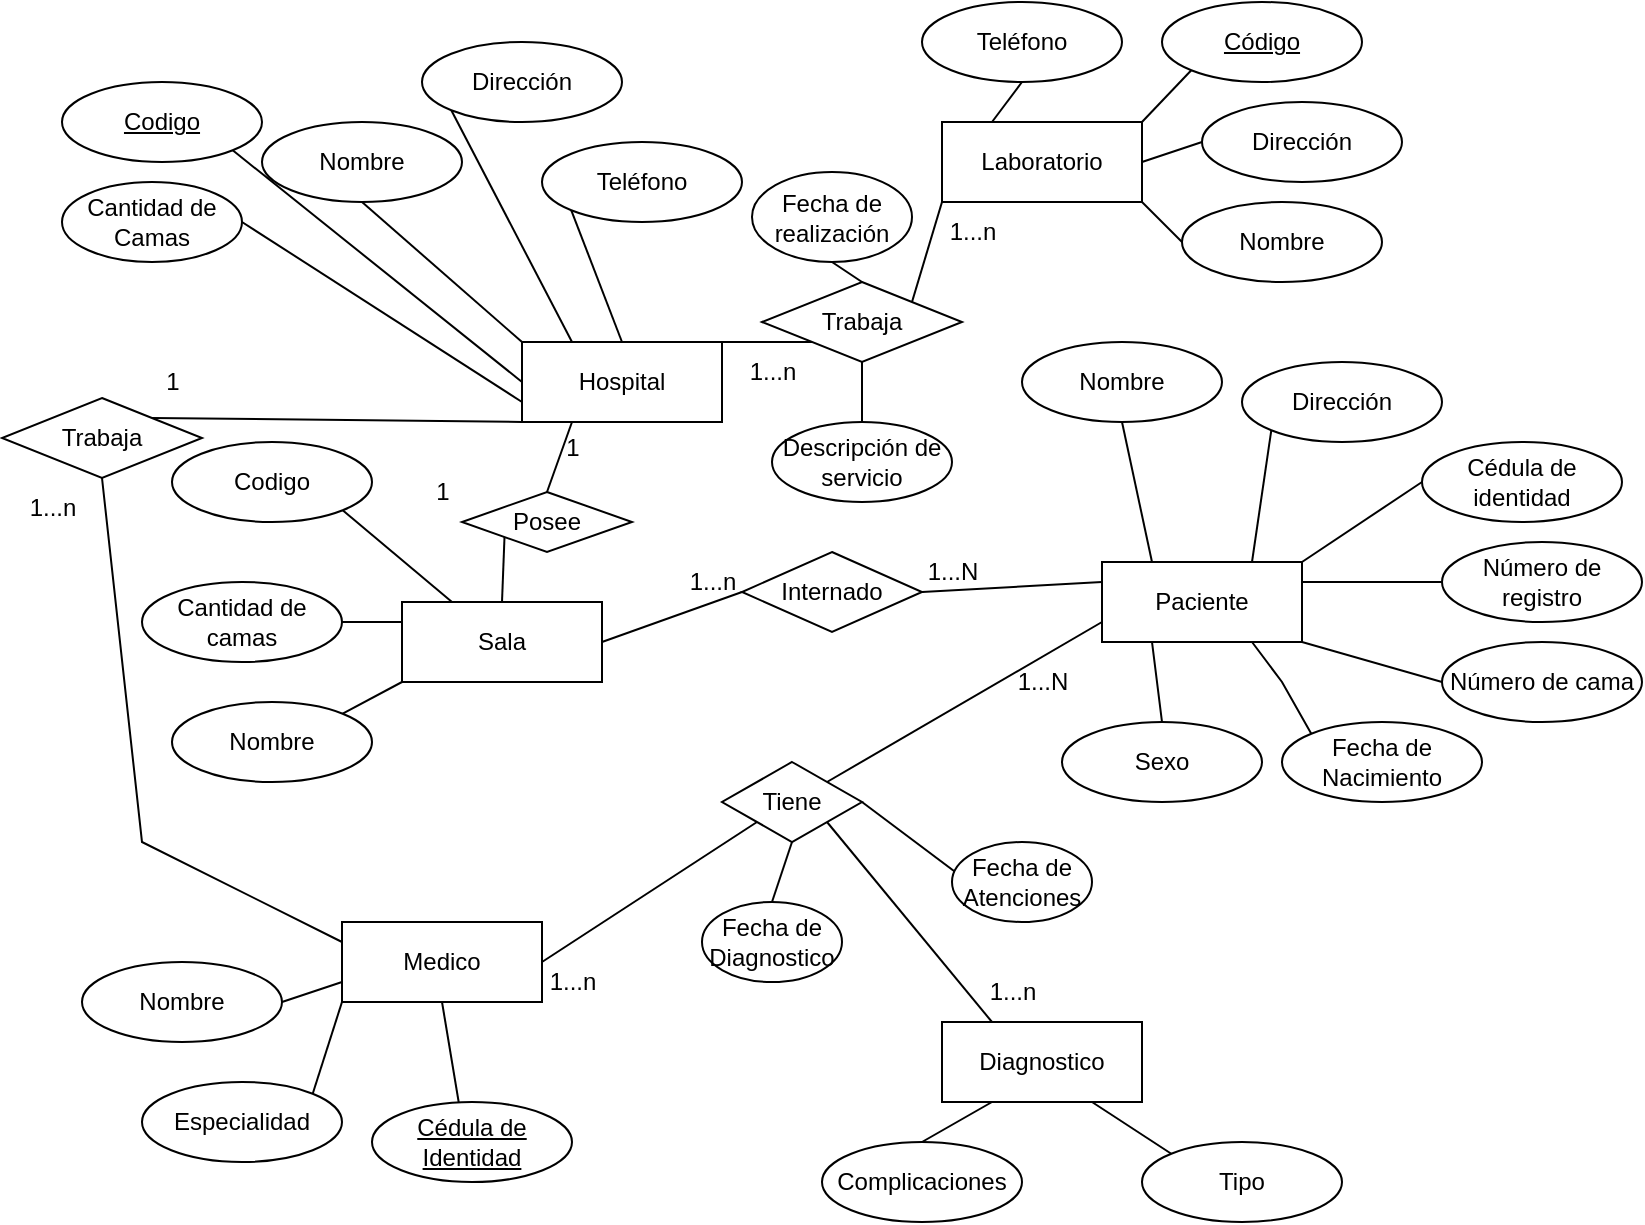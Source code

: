 <mxfile version="24.3.0" type="github">
  <diagram id="R2lEEEUBdFMjLlhIrx00" name="Page-1">
    <mxGraphModel dx="926" dy="493" grid="1" gridSize="10" guides="1" tooltips="1" connect="1" arrows="1" fold="1" page="1" pageScale="1" pageWidth="850" pageHeight="1100" math="0" shadow="0" extFonts="Permanent Marker^https://fonts.googleapis.com/css?family=Permanent+Marker">
      <root>
        <mxCell id="0" />
        <mxCell id="1" parent="0" />
        <mxCell id="Ge79WZLAiVdc78lT4wKn-1" value="Hospital" style="whiteSpace=wrap;html=1;align=center;" vertex="1" parent="1">
          <mxGeometry x="290" y="180" width="100" height="40" as="geometry" />
        </mxCell>
        <mxCell id="Ge79WZLAiVdc78lT4wKn-2" value="Laboratorio" style="whiteSpace=wrap;html=1;align=center;" vertex="1" parent="1">
          <mxGeometry x="500" y="70" width="100" height="40" as="geometry" />
        </mxCell>
        <mxCell id="Ge79WZLAiVdc78lT4wKn-3" value="Sala" style="whiteSpace=wrap;html=1;align=center;" vertex="1" parent="1">
          <mxGeometry x="230" y="310" width="100" height="40" as="geometry" />
        </mxCell>
        <mxCell id="Ge79WZLAiVdc78lT4wKn-94" style="edgeStyle=none;rounded=0;orthogonalLoop=1;jettySize=auto;html=1;exitX=0;exitY=0.25;exitDx=0;exitDy=0;entryX=1;entryY=0.5;entryDx=0;entryDy=0;endArrow=none;endFill=0;" edge="1" parent="1" source="Ge79WZLAiVdc78lT4wKn-4" target="Ge79WZLAiVdc78lT4wKn-93">
          <mxGeometry relative="1" as="geometry" />
        </mxCell>
        <mxCell id="Ge79WZLAiVdc78lT4wKn-4" value="Paciente" style="whiteSpace=wrap;html=1;align=center;" vertex="1" parent="1">
          <mxGeometry x="580" y="290" width="100" height="40" as="geometry" />
        </mxCell>
        <mxCell id="Ge79WZLAiVdc78lT4wKn-5" value="Medico" style="whiteSpace=wrap;html=1;align=center;" vertex="1" parent="1">
          <mxGeometry x="200" y="470" width="100" height="40" as="geometry" />
        </mxCell>
        <mxCell id="Ge79WZLAiVdc78lT4wKn-80" style="edgeStyle=none;rounded=0;orthogonalLoop=1;jettySize=auto;html=1;exitX=0.25;exitY=0;exitDx=0;exitDy=0;entryX=1;entryY=1;entryDx=0;entryDy=0;endArrow=none;endFill=0;" edge="1" parent="1" source="Ge79WZLAiVdc78lT4wKn-6" target="Ge79WZLAiVdc78lT4wKn-77">
          <mxGeometry relative="1" as="geometry" />
        </mxCell>
        <mxCell id="Ge79WZLAiVdc78lT4wKn-6" value="Diagnostico" style="whiteSpace=wrap;html=1;align=center;" vertex="1" parent="1">
          <mxGeometry x="500" y="520" width="100" height="40" as="geometry" />
        </mxCell>
        <mxCell id="Ge79WZLAiVdc78lT4wKn-34" style="edgeStyle=none;rounded=0;orthogonalLoop=1;jettySize=auto;html=1;exitX=1;exitY=1;exitDx=0;exitDy=0;entryX=0;entryY=0.5;entryDx=0;entryDy=0;endArrow=none;endFill=0;" edge="1" parent="1" source="Ge79WZLAiVdc78lT4wKn-7" target="Ge79WZLAiVdc78lT4wKn-1">
          <mxGeometry relative="1" as="geometry" />
        </mxCell>
        <mxCell id="Ge79WZLAiVdc78lT4wKn-7" value="Codigo" style="ellipse;whiteSpace=wrap;html=1;align=center;fontStyle=4;" vertex="1" parent="1">
          <mxGeometry x="60" y="50" width="100" height="40" as="geometry" />
        </mxCell>
        <mxCell id="Ge79WZLAiVdc78lT4wKn-33" style="edgeStyle=none;rounded=0;orthogonalLoop=1;jettySize=auto;html=1;exitX=1;exitY=0.5;exitDx=0;exitDy=0;entryX=0;entryY=0.75;entryDx=0;entryDy=0;endArrow=none;endFill=0;" edge="1" parent="1" source="Ge79WZLAiVdc78lT4wKn-8" target="Ge79WZLAiVdc78lT4wKn-1">
          <mxGeometry relative="1" as="geometry" />
        </mxCell>
        <mxCell id="Ge79WZLAiVdc78lT4wKn-8" value="Cantidad de Camas" style="ellipse;whiteSpace=wrap;html=1;align=center;" vertex="1" parent="1">
          <mxGeometry x="60" y="100" width="90" height="40" as="geometry" />
        </mxCell>
        <mxCell id="Ge79WZLAiVdc78lT4wKn-37" style="edgeStyle=none;rounded=0;orthogonalLoop=1;jettySize=auto;html=1;exitX=0;exitY=1;exitDx=0;exitDy=0;entryX=0.5;entryY=0;entryDx=0;entryDy=0;endArrow=none;endFill=0;" edge="1" parent="1" source="Ge79WZLAiVdc78lT4wKn-9" target="Ge79WZLAiVdc78lT4wKn-1">
          <mxGeometry relative="1" as="geometry" />
        </mxCell>
        <mxCell id="Ge79WZLAiVdc78lT4wKn-9" value="Teléfono" style="ellipse;whiteSpace=wrap;html=1;align=center;" vertex="1" parent="1">
          <mxGeometry x="300" y="80" width="100" height="40" as="geometry" />
        </mxCell>
        <mxCell id="Ge79WZLAiVdc78lT4wKn-36" style="edgeStyle=none;rounded=0;orthogonalLoop=1;jettySize=auto;html=1;exitX=0;exitY=1;exitDx=0;exitDy=0;entryX=0.25;entryY=0;entryDx=0;entryDy=0;endArrow=none;endFill=0;" edge="1" parent="1" source="Ge79WZLAiVdc78lT4wKn-10" target="Ge79WZLAiVdc78lT4wKn-1">
          <mxGeometry relative="1" as="geometry" />
        </mxCell>
        <mxCell id="Ge79WZLAiVdc78lT4wKn-10" value="Dirección" style="ellipse;whiteSpace=wrap;html=1;align=center;" vertex="1" parent="1">
          <mxGeometry x="240" y="30" width="100" height="40" as="geometry" />
        </mxCell>
        <mxCell id="Ge79WZLAiVdc78lT4wKn-35" style="edgeStyle=none;rounded=0;orthogonalLoop=1;jettySize=auto;html=1;exitX=0.5;exitY=1;exitDx=0;exitDy=0;entryX=0;entryY=0;entryDx=0;entryDy=0;endArrow=none;endFill=0;" edge="1" parent="1" source="Ge79WZLAiVdc78lT4wKn-11" target="Ge79WZLAiVdc78lT4wKn-1">
          <mxGeometry relative="1" as="geometry" />
        </mxCell>
        <mxCell id="Ge79WZLAiVdc78lT4wKn-11" value="Nombre" style="ellipse;whiteSpace=wrap;html=1;align=center;" vertex="1" parent="1">
          <mxGeometry x="160" y="70" width="100" height="40" as="geometry" />
        </mxCell>
        <mxCell id="Ge79WZLAiVdc78lT4wKn-38" style="edgeStyle=none;rounded=0;orthogonalLoop=1;jettySize=auto;html=1;exitX=1;exitY=1;exitDx=0;exitDy=0;entryX=0.25;entryY=0;entryDx=0;entryDy=0;endArrow=none;endFill=0;" edge="1" parent="1" source="Ge79WZLAiVdc78lT4wKn-12" target="Ge79WZLAiVdc78lT4wKn-3">
          <mxGeometry relative="1" as="geometry" />
        </mxCell>
        <mxCell id="Ge79WZLAiVdc78lT4wKn-12" value="Codigo" style="ellipse;whiteSpace=wrap;html=1;align=center;" vertex="1" parent="1">
          <mxGeometry x="115" y="230" width="100" height="40" as="geometry" />
        </mxCell>
        <mxCell id="Ge79WZLAiVdc78lT4wKn-39" style="edgeStyle=none;rounded=0;orthogonalLoop=1;jettySize=auto;html=1;exitX=1;exitY=0.5;exitDx=0;exitDy=0;entryX=0;entryY=0.25;entryDx=0;entryDy=0;endArrow=none;endFill=0;" edge="1" parent="1" source="Ge79WZLAiVdc78lT4wKn-13" target="Ge79WZLAiVdc78lT4wKn-3">
          <mxGeometry relative="1" as="geometry" />
        </mxCell>
        <mxCell id="Ge79WZLAiVdc78lT4wKn-13" value="Cantidad de camas" style="ellipse;whiteSpace=wrap;html=1;align=center;" vertex="1" parent="1">
          <mxGeometry x="100" y="300" width="100" height="40" as="geometry" />
        </mxCell>
        <mxCell id="Ge79WZLAiVdc78lT4wKn-40" style="edgeStyle=none;rounded=0;orthogonalLoop=1;jettySize=auto;html=1;exitX=1;exitY=0;exitDx=0;exitDy=0;entryX=0;entryY=1;entryDx=0;entryDy=0;endArrow=none;endFill=0;" edge="1" parent="1" source="Ge79WZLAiVdc78lT4wKn-14" target="Ge79WZLAiVdc78lT4wKn-3">
          <mxGeometry relative="1" as="geometry" />
        </mxCell>
        <mxCell id="Ge79WZLAiVdc78lT4wKn-14" value="Nombre" style="ellipse;whiteSpace=wrap;html=1;align=center;" vertex="1" parent="1">
          <mxGeometry x="115" y="360" width="100" height="40" as="geometry" />
        </mxCell>
        <mxCell id="Ge79WZLAiVdc78lT4wKn-41" style="edgeStyle=none;rounded=0;orthogonalLoop=1;jettySize=auto;html=1;exitX=0.5;exitY=1;exitDx=0;exitDy=0;entryX=0.5;entryY=1;entryDx=0;entryDy=0;endArrow=none;endFill=0;" edge="1" parent="1" source="Ge79WZLAiVdc78lT4wKn-16" target="Ge79WZLAiVdc78lT4wKn-5">
          <mxGeometry relative="1" as="geometry" />
        </mxCell>
        <mxCell id="Ge79WZLAiVdc78lT4wKn-16" value="Cédula de Identidad" style="ellipse;whiteSpace=wrap;html=1;align=center;fontStyle=4;" vertex="1" parent="1">
          <mxGeometry x="215" y="560" width="100" height="40" as="geometry" />
        </mxCell>
        <mxCell id="Ge79WZLAiVdc78lT4wKn-43" style="edgeStyle=none;rounded=0;orthogonalLoop=1;jettySize=auto;html=1;exitX=1;exitY=0;exitDx=0;exitDy=0;entryX=0;entryY=1;entryDx=0;entryDy=0;endArrow=none;endFill=0;" edge="1" parent="1" source="Ge79WZLAiVdc78lT4wKn-17" target="Ge79WZLAiVdc78lT4wKn-5">
          <mxGeometry relative="1" as="geometry" />
        </mxCell>
        <mxCell id="Ge79WZLAiVdc78lT4wKn-17" value="Especialidad" style="ellipse;whiteSpace=wrap;html=1;align=center;" vertex="1" parent="1">
          <mxGeometry x="100" y="550" width="100" height="40" as="geometry" />
        </mxCell>
        <mxCell id="Ge79WZLAiVdc78lT4wKn-42" style="edgeStyle=none;rounded=0;orthogonalLoop=1;jettySize=auto;html=1;exitX=1;exitY=0.5;exitDx=0;exitDy=0;entryX=0;entryY=0.75;entryDx=0;entryDy=0;endArrow=none;endFill=0;" edge="1" parent="1" source="Ge79WZLAiVdc78lT4wKn-18" target="Ge79WZLAiVdc78lT4wKn-5">
          <mxGeometry relative="1" as="geometry" />
        </mxCell>
        <mxCell id="Ge79WZLAiVdc78lT4wKn-18" value="Nombre" style="ellipse;whiteSpace=wrap;html=1;align=center;" vertex="1" parent="1">
          <mxGeometry x="70" y="490" width="100" height="40" as="geometry" />
        </mxCell>
        <mxCell id="Ge79WZLAiVdc78lT4wKn-54" style="edgeStyle=none;rounded=0;orthogonalLoop=1;jettySize=auto;html=1;exitX=0;exitY=1;exitDx=0;exitDy=0;entryX=1;entryY=0;entryDx=0;entryDy=0;endArrow=none;endFill=0;" edge="1" parent="1" source="Ge79WZLAiVdc78lT4wKn-20" target="Ge79WZLAiVdc78lT4wKn-2">
          <mxGeometry relative="1" as="geometry" />
        </mxCell>
        <mxCell id="Ge79WZLAiVdc78lT4wKn-20" value="Código" style="ellipse;whiteSpace=wrap;html=1;align=center;fontStyle=4;" vertex="1" parent="1">
          <mxGeometry x="610" y="10" width="100" height="40" as="geometry" />
        </mxCell>
        <mxCell id="Ge79WZLAiVdc78lT4wKn-56" style="edgeStyle=none;rounded=0;orthogonalLoop=1;jettySize=auto;html=1;exitX=0;exitY=0.5;exitDx=0;exitDy=0;entryX=1;entryY=1;entryDx=0;entryDy=0;endArrow=none;endFill=0;" edge="1" parent="1" source="Ge79WZLAiVdc78lT4wKn-21" target="Ge79WZLAiVdc78lT4wKn-2">
          <mxGeometry relative="1" as="geometry" />
        </mxCell>
        <mxCell id="Ge79WZLAiVdc78lT4wKn-21" value="Nombre" style="ellipse;whiteSpace=wrap;html=1;align=center;" vertex="1" parent="1">
          <mxGeometry x="620" y="110" width="100" height="40" as="geometry" />
        </mxCell>
        <mxCell id="Ge79WZLAiVdc78lT4wKn-55" style="edgeStyle=none;rounded=0;orthogonalLoop=1;jettySize=auto;html=1;exitX=0;exitY=0.5;exitDx=0;exitDy=0;entryX=1;entryY=0.5;entryDx=0;entryDy=0;endArrow=none;endFill=0;" edge="1" parent="1" source="Ge79WZLAiVdc78lT4wKn-22" target="Ge79WZLAiVdc78lT4wKn-2">
          <mxGeometry relative="1" as="geometry" />
        </mxCell>
        <mxCell id="Ge79WZLAiVdc78lT4wKn-22" value="Dirección&lt;span style=&quot;color: rgba(0, 0, 0, 0); font-family: monospace; font-size: 0px; text-align: start; text-wrap: nowrap;&quot;&gt;%3CmxGraphModel%3E%3Croot%3E%3CmxCell%20id%3D%220%22%2F%3E%3CmxCell%20id%3D%221%22%20parent%3D%220%22%2F%3E%3CmxCell%20id%3D%222%22%20value%3D%22Attribute%22%20style%3D%22ellipse%3BwhiteSpace%3Dwrap%3Bhtml%3D1%3Balign%3Dcenter%3B%22%20vertex%3D%221%22%20parent%3D%221%22%3E%3CmxGeometry%20x%3D%2260%22%20y%3D%22100%22%20width%3D%22100%22%20height%3D%2240%22%20as%3D%22geometry%22%2F%3E%3C%2FmxCell%3E%3C%2Froot%3E%3C%2FmxGraphModel%3E&lt;/span&gt;" style="ellipse;whiteSpace=wrap;html=1;align=center;" vertex="1" parent="1">
          <mxGeometry x="630" y="60" width="100" height="40" as="geometry" />
        </mxCell>
        <mxCell id="Ge79WZLAiVdc78lT4wKn-53" style="edgeStyle=none;rounded=0;orthogonalLoop=1;jettySize=auto;html=1;exitX=0.5;exitY=1;exitDx=0;exitDy=0;entryX=0.25;entryY=0;entryDx=0;entryDy=0;endArrow=none;endFill=0;" edge="1" parent="1" source="Ge79WZLAiVdc78lT4wKn-23" target="Ge79WZLAiVdc78lT4wKn-2">
          <mxGeometry relative="1" as="geometry" />
        </mxCell>
        <mxCell id="Ge79WZLAiVdc78lT4wKn-23" value="Teléfono" style="ellipse;whiteSpace=wrap;html=1;align=center;" vertex="1" parent="1">
          <mxGeometry x="490" y="10" width="100" height="40" as="geometry" />
        </mxCell>
        <mxCell id="Ge79WZLAiVdc78lT4wKn-46" style="edgeStyle=none;rounded=0;orthogonalLoop=1;jettySize=auto;html=1;exitX=0.5;exitY=0;exitDx=0;exitDy=0;entryX=0.25;entryY=1;entryDx=0;entryDy=0;endArrow=none;endFill=0;" edge="1" parent="1" source="Ge79WZLAiVdc78lT4wKn-24" target="Ge79WZLAiVdc78lT4wKn-4">
          <mxGeometry relative="1" as="geometry" />
        </mxCell>
        <mxCell id="Ge79WZLAiVdc78lT4wKn-24" value="Sexo" style="ellipse;whiteSpace=wrap;html=1;align=center;" vertex="1" parent="1">
          <mxGeometry x="560" y="370" width="100" height="40" as="geometry" />
        </mxCell>
        <mxCell id="Ge79WZLAiVdc78lT4wKn-50" style="edgeStyle=none;rounded=0;orthogonalLoop=1;jettySize=auto;html=1;exitX=0;exitY=0.5;exitDx=0;exitDy=0;entryX=1;entryY=0;entryDx=0;entryDy=0;endArrow=none;endFill=0;" edge="1" parent="1" source="Ge79WZLAiVdc78lT4wKn-25" target="Ge79WZLAiVdc78lT4wKn-4">
          <mxGeometry relative="1" as="geometry" />
        </mxCell>
        <mxCell id="Ge79WZLAiVdc78lT4wKn-25" value="Cédula de identidad" style="ellipse;whiteSpace=wrap;html=1;align=center;" vertex="1" parent="1">
          <mxGeometry x="740" y="230" width="100" height="40" as="geometry" />
        </mxCell>
        <mxCell id="Ge79WZLAiVdc78lT4wKn-47" style="edgeStyle=none;rounded=0;orthogonalLoop=1;jettySize=auto;html=1;exitX=0;exitY=0;exitDx=0;exitDy=0;entryX=0.75;entryY=1;entryDx=0;entryDy=0;endArrow=none;endFill=0;" edge="1" parent="1" source="Ge79WZLAiVdc78lT4wKn-26" target="Ge79WZLAiVdc78lT4wKn-4">
          <mxGeometry relative="1" as="geometry">
            <Array as="points">
              <mxPoint x="670" y="350" />
            </Array>
          </mxGeometry>
        </mxCell>
        <mxCell id="Ge79WZLAiVdc78lT4wKn-26" value="Fecha de Nacimiento" style="ellipse;whiteSpace=wrap;html=1;align=center;" vertex="1" parent="1">
          <mxGeometry x="670" y="370" width="100" height="40" as="geometry" />
        </mxCell>
        <mxCell id="Ge79WZLAiVdc78lT4wKn-48" style="edgeStyle=none;rounded=0;orthogonalLoop=1;jettySize=auto;html=1;exitX=0;exitY=0.5;exitDx=0;exitDy=0;entryX=1;entryY=1;entryDx=0;entryDy=0;endArrow=none;endFill=0;" edge="1" parent="1" source="Ge79WZLAiVdc78lT4wKn-27" target="Ge79WZLAiVdc78lT4wKn-4">
          <mxGeometry relative="1" as="geometry" />
        </mxCell>
        <mxCell id="Ge79WZLAiVdc78lT4wKn-27" value="Número de cama" style="ellipse;whiteSpace=wrap;html=1;align=center;" vertex="1" parent="1">
          <mxGeometry x="750" y="330" width="100" height="40" as="geometry" />
        </mxCell>
        <mxCell id="Ge79WZLAiVdc78lT4wKn-49" style="edgeStyle=none;rounded=0;orthogonalLoop=1;jettySize=auto;html=1;exitX=0;exitY=0.5;exitDx=0;exitDy=0;entryX=1;entryY=0.25;entryDx=0;entryDy=0;endArrow=none;endFill=0;" edge="1" parent="1" source="Ge79WZLAiVdc78lT4wKn-28" target="Ge79WZLAiVdc78lT4wKn-4">
          <mxGeometry relative="1" as="geometry" />
        </mxCell>
        <mxCell id="Ge79WZLAiVdc78lT4wKn-28" value="Número de registro" style="ellipse;whiteSpace=wrap;html=1;align=center;" vertex="1" parent="1">
          <mxGeometry x="750" y="280" width="100" height="40" as="geometry" />
        </mxCell>
        <mxCell id="Ge79WZLAiVdc78lT4wKn-51" style="edgeStyle=none;rounded=0;orthogonalLoop=1;jettySize=auto;html=1;exitX=0;exitY=1;exitDx=0;exitDy=0;entryX=0.75;entryY=0;entryDx=0;entryDy=0;endArrow=none;endFill=0;" edge="1" parent="1" source="Ge79WZLAiVdc78lT4wKn-29" target="Ge79WZLAiVdc78lT4wKn-4">
          <mxGeometry relative="1" as="geometry" />
        </mxCell>
        <mxCell id="Ge79WZLAiVdc78lT4wKn-29" value="Dirección" style="ellipse;whiteSpace=wrap;html=1;align=center;" vertex="1" parent="1">
          <mxGeometry x="650" y="190" width="100" height="40" as="geometry" />
        </mxCell>
        <mxCell id="Ge79WZLAiVdc78lT4wKn-52" style="edgeStyle=none;rounded=0;orthogonalLoop=1;jettySize=auto;html=1;exitX=0.5;exitY=1;exitDx=0;exitDy=0;entryX=0.25;entryY=0;entryDx=0;entryDy=0;endArrow=none;endFill=0;" edge="1" parent="1" source="Ge79WZLAiVdc78lT4wKn-30" target="Ge79WZLAiVdc78lT4wKn-4">
          <mxGeometry relative="1" as="geometry" />
        </mxCell>
        <mxCell id="Ge79WZLAiVdc78lT4wKn-30" value="Nombre" style="ellipse;whiteSpace=wrap;html=1;align=center;" vertex="1" parent="1">
          <mxGeometry x="540" y="180" width="100" height="40" as="geometry" />
        </mxCell>
        <mxCell id="Ge79WZLAiVdc78lT4wKn-44" style="edgeStyle=none;rounded=0;orthogonalLoop=1;jettySize=auto;html=1;exitX=0.5;exitY=0;exitDx=0;exitDy=0;entryX=0.25;entryY=1;entryDx=0;entryDy=0;endArrow=none;endFill=0;" edge="1" parent="1" source="Ge79WZLAiVdc78lT4wKn-31" target="Ge79WZLAiVdc78lT4wKn-6">
          <mxGeometry relative="1" as="geometry" />
        </mxCell>
        <mxCell id="Ge79WZLAiVdc78lT4wKn-31" value="Complicaciones" style="ellipse;whiteSpace=wrap;html=1;align=center;" vertex="1" parent="1">
          <mxGeometry x="440" y="580" width="100" height="40" as="geometry" />
        </mxCell>
        <mxCell id="Ge79WZLAiVdc78lT4wKn-45" style="edgeStyle=none;rounded=0;orthogonalLoop=1;jettySize=auto;html=1;exitX=0;exitY=0;exitDx=0;exitDy=0;entryX=0.75;entryY=1;entryDx=0;entryDy=0;endArrow=none;endFill=0;" edge="1" parent="1" source="Ge79WZLAiVdc78lT4wKn-32" target="Ge79WZLAiVdc78lT4wKn-6">
          <mxGeometry relative="1" as="geometry" />
        </mxCell>
        <mxCell id="Ge79WZLAiVdc78lT4wKn-32" value="Tipo" style="ellipse;whiteSpace=wrap;html=1;align=center;" vertex="1" parent="1">
          <mxGeometry x="600" y="580" width="100" height="40" as="geometry" />
        </mxCell>
        <mxCell id="Ge79WZLAiVdc78lT4wKn-58" style="edgeStyle=none;rounded=0;orthogonalLoop=1;jettySize=auto;html=1;entryX=0.25;entryY=1;entryDx=0;entryDy=0;endArrow=none;endFill=0;exitX=0.5;exitY=0;exitDx=0;exitDy=0;" edge="1" parent="1" source="Ge79WZLAiVdc78lT4wKn-57" target="Ge79WZLAiVdc78lT4wKn-1">
          <mxGeometry relative="1" as="geometry">
            <mxPoint x="345" y="270" as="sourcePoint" />
          </mxGeometry>
        </mxCell>
        <mxCell id="Ge79WZLAiVdc78lT4wKn-59" style="edgeStyle=none;rounded=0;orthogonalLoop=1;jettySize=auto;html=1;exitX=0;exitY=1;exitDx=0;exitDy=0;entryX=0.5;entryY=0;entryDx=0;entryDy=0;endArrow=none;endFill=0;" edge="1" parent="1" source="Ge79WZLAiVdc78lT4wKn-57" target="Ge79WZLAiVdc78lT4wKn-3">
          <mxGeometry relative="1" as="geometry" />
        </mxCell>
        <mxCell id="Ge79WZLAiVdc78lT4wKn-57" value="Posee" style="shape=rhombus;perimeter=rhombusPerimeter;whiteSpace=wrap;html=1;align=center;" vertex="1" parent="1">
          <mxGeometry x="260" y="255" width="85" height="30" as="geometry" />
        </mxCell>
        <mxCell id="Ge79WZLAiVdc78lT4wKn-60" value="1" style="text;html=1;align=center;verticalAlign=middle;resizable=0;points=[];autosize=1;strokeColor=none;fillColor=none;" vertex="1" parent="1">
          <mxGeometry x="100" y="185" width="30" height="30" as="geometry" />
        </mxCell>
        <mxCell id="Ge79WZLAiVdc78lT4wKn-61" value="1...n" style="text;html=1;align=center;verticalAlign=middle;resizable=0;points=[];autosize=1;strokeColor=none;fillColor=none;" vertex="1" parent="1">
          <mxGeometry x="360" y="285" width="50" height="30" as="geometry" />
        </mxCell>
        <mxCell id="Ge79WZLAiVdc78lT4wKn-63" style="edgeStyle=none;rounded=0;orthogonalLoop=1;jettySize=auto;html=1;exitX=1;exitY=0;exitDx=0;exitDy=0;endArrow=none;endFill=0;entryX=0;entryY=1;entryDx=0;entryDy=0;" edge="1" parent="1" source="Ge79WZLAiVdc78lT4wKn-62" target="Ge79WZLAiVdc78lT4wKn-1">
          <mxGeometry relative="1" as="geometry">
            <mxPoint x="290" y="220" as="targetPoint" />
          </mxGeometry>
        </mxCell>
        <mxCell id="Ge79WZLAiVdc78lT4wKn-64" style="edgeStyle=none;rounded=0;orthogonalLoop=1;jettySize=auto;html=1;exitX=0.5;exitY=1;exitDx=0;exitDy=0;entryX=0;entryY=0.25;entryDx=0;entryDy=0;endArrow=none;endFill=0;" edge="1" parent="1" source="Ge79WZLAiVdc78lT4wKn-62" target="Ge79WZLAiVdc78lT4wKn-5">
          <mxGeometry relative="1" as="geometry">
            <Array as="points">
              <mxPoint x="100" y="430" />
            </Array>
          </mxGeometry>
        </mxCell>
        <mxCell id="Ge79WZLAiVdc78lT4wKn-62" value="Trabaja" style="shape=rhombus;perimeter=rhombusPerimeter;whiteSpace=wrap;html=1;align=center;" vertex="1" parent="1">
          <mxGeometry x="30" y="208" width="100" height="40" as="geometry" />
        </mxCell>
        <mxCell id="Ge79WZLAiVdc78lT4wKn-66" value="1" style="text;html=1;align=center;verticalAlign=middle;resizable=0;points=[];autosize=1;strokeColor=none;fillColor=none;" vertex="1" parent="1">
          <mxGeometry x="300" y="218" width="30" height="30" as="geometry" />
        </mxCell>
        <mxCell id="Ge79WZLAiVdc78lT4wKn-67" value="1...n" style="text;html=1;align=center;verticalAlign=middle;resizable=0;points=[];autosize=1;strokeColor=none;fillColor=none;" vertex="1" parent="1">
          <mxGeometry x="30" y="248" width="50" height="30" as="geometry" />
        </mxCell>
        <mxCell id="Ge79WZLAiVdc78lT4wKn-69" style="edgeStyle=none;rounded=0;orthogonalLoop=1;jettySize=auto;html=1;exitX=0;exitY=1;exitDx=0;exitDy=0;entryX=1;entryY=0;entryDx=0;entryDy=0;endArrow=none;endFill=0;" edge="1" parent="1" source="Ge79WZLAiVdc78lT4wKn-68" target="Ge79WZLAiVdc78lT4wKn-1">
          <mxGeometry relative="1" as="geometry" />
        </mxCell>
        <mxCell id="Ge79WZLAiVdc78lT4wKn-70" style="edgeStyle=none;rounded=0;orthogonalLoop=1;jettySize=auto;html=1;exitX=1;exitY=0;exitDx=0;exitDy=0;entryX=0;entryY=1;entryDx=0;entryDy=0;endArrow=none;endFill=0;" edge="1" parent="1" source="Ge79WZLAiVdc78lT4wKn-68" target="Ge79WZLAiVdc78lT4wKn-2">
          <mxGeometry relative="1" as="geometry" />
        </mxCell>
        <mxCell id="Ge79WZLAiVdc78lT4wKn-68" value="Trabaja" style="shape=rhombus;perimeter=rhombusPerimeter;whiteSpace=wrap;html=1;align=center;" vertex="1" parent="1">
          <mxGeometry x="410" y="150" width="100" height="40" as="geometry" />
        </mxCell>
        <mxCell id="Ge79WZLAiVdc78lT4wKn-71" value="1...n" style="text;html=1;align=center;verticalAlign=middle;resizable=0;points=[];autosize=1;strokeColor=none;fillColor=none;" vertex="1" parent="1">
          <mxGeometry x="390" y="180" width="50" height="30" as="geometry" />
        </mxCell>
        <mxCell id="Ge79WZLAiVdc78lT4wKn-72" value="1...n" style="text;html=1;align=center;verticalAlign=middle;resizable=0;points=[];autosize=1;strokeColor=none;fillColor=none;" vertex="1" parent="1">
          <mxGeometry x="490" y="110" width="50" height="30" as="geometry" />
        </mxCell>
        <mxCell id="Ge79WZLAiVdc78lT4wKn-76" style="edgeStyle=none;rounded=0;orthogonalLoop=1;jettySize=auto;html=1;exitX=0.5;exitY=0;exitDx=0;exitDy=0;entryX=0.5;entryY=1;entryDx=0;entryDy=0;endArrow=none;endFill=0;" edge="1" parent="1" source="Ge79WZLAiVdc78lT4wKn-73" target="Ge79WZLAiVdc78lT4wKn-68">
          <mxGeometry relative="1" as="geometry" />
        </mxCell>
        <mxCell id="Ge79WZLAiVdc78lT4wKn-73" value="Descripción de servicio" style="ellipse;whiteSpace=wrap;html=1;align=center;" vertex="1" parent="1">
          <mxGeometry x="415" y="220" width="90" height="40" as="geometry" />
        </mxCell>
        <mxCell id="Ge79WZLAiVdc78lT4wKn-75" style="edgeStyle=none;rounded=0;orthogonalLoop=1;jettySize=auto;html=1;exitX=0.5;exitY=1;exitDx=0;exitDy=0;entryX=0.5;entryY=0;entryDx=0;entryDy=0;endArrow=none;endFill=0;" edge="1" parent="1" source="Ge79WZLAiVdc78lT4wKn-74" target="Ge79WZLAiVdc78lT4wKn-68">
          <mxGeometry relative="1" as="geometry" />
        </mxCell>
        <mxCell id="Ge79WZLAiVdc78lT4wKn-74" value="Fecha de realización" style="ellipse;whiteSpace=wrap;html=1;align=center;" vertex="1" parent="1">
          <mxGeometry x="405" y="95" width="80" height="45" as="geometry" />
        </mxCell>
        <mxCell id="Ge79WZLAiVdc78lT4wKn-78" style="edgeStyle=none;rounded=0;orthogonalLoop=1;jettySize=auto;html=1;exitX=1;exitY=0;exitDx=0;exitDy=0;entryX=0;entryY=0.75;entryDx=0;entryDy=0;endArrow=none;endFill=0;" edge="1" parent="1" source="Ge79WZLAiVdc78lT4wKn-77" target="Ge79WZLAiVdc78lT4wKn-4">
          <mxGeometry relative="1" as="geometry" />
        </mxCell>
        <mxCell id="Ge79WZLAiVdc78lT4wKn-79" style="edgeStyle=none;rounded=0;orthogonalLoop=1;jettySize=auto;html=1;exitX=0;exitY=1;exitDx=0;exitDy=0;entryX=1;entryY=0.5;entryDx=0;entryDy=0;endArrow=none;endFill=0;" edge="1" parent="1" source="Ge79WZLAiVdc78lT4wKn-77" target="Ge79WZLAiVdc78lT4wKn-5">
          <mxGeometry relative="1" as="geometry" />
        </mxCell>
        <mxCell id="Ge79WZLAiVdc78lT4wKn-77" value="Tiene" style="shape=rhombus;perimeter=rhombusPerimeter;whiteSpace=wrap;html=1;align=center;" vertex="1" parent="1">
          <mxGeometry x="390" y="390" width="70" height="40" as="geometry" />
        </mxCell>
        <mxCell id="Ge79WZLAiVdc78lT4wKn-84" value="1...N" style="text;html=1;align=center;verticalAlign=middle;resizable=0;points=[];autosize=1;strokeColor=none;fillColor=none;" vertex="1" parent="1">
          <mxGeometry x="525" y="335" width="50" height="30" as="geometry" />
        </mxCell>
        <mxCell id="Ge79WZLAiVdc78lT4wKn-85" value="1...n" style="text;html=1;align=center;verticalAlign=middle;resizable=0;points=[];autosize=1;strokeColor=none;fillColor=none;" vertex="1" parent="1">
          <mxGeometry x="290" y="485" width="50" height="30" as="geometry" />
        </mxCell>
        <mxCell id="Ge79WZLAiVdc78lT4wKn-86" value="1...n" style="text;html=1;align=center;verticalAlign=middle;resizable=0;points=[];autosize=1;strokeColor=none;fillColor=none;" vertex="1" parent="1">
          <mxGeometry x="510" y="490" width="50" height="30" as="geometry" />
        </mxCell>
        <mxCell id="Ge79WZLAiVdc78lT4wKn-92" style="edgeStyle=none;rounded=0;orthogonalLoop=1;jettySize=auto;html=1;exitX=0.5;exitY=1;exitDx=0;exitDy=0;entryX=1;entryY=0.5;entryDx=0;entryDy=0;endArrow=none;endFill=0;" edge="1" parent="1" source="Ge79WZLAiVdc78lT4wKn-87" target="Ge79WZLAiVdc78lT4wKn-77">
          <mxGeometry relative="1" as="geometry" />
        </mxCell>
        <mxCell id="Ge79WZLAiVdc78lT4wKn-87" value="Fecha de Atenciones" style="ellipse;whiteSpace=wrap;html=1;align=center;" vertex="1" parent="1">
          <mxGeometry x="505" y="430" width="70" height="40" as="geometry" />
        </mxCell>
        <mxCell id="Ge79WZLAiVdc78lT4wKn-91" style="edgeStyle=none;rounded=0;orthogonalLoop=1;jettySize=auto;html=1;exitX=0.5;exitY=0;exitDx=0;exitDy=0;entryX=0.5;entryY=1;entryDx=0;entryDy=0;endArrow=none;endFill=0;" edge="1" parent="1" source="Ge79WZLAiVdc78lT4wKn-90" target="Ge79WZLAiVdc78lT4wKn-77">
          <mxGeometry relative="1" as="geometry" />
        </mxCell>
        <mxCell id="Ge79WZLAiVdc78lT4wKn-90" value="Fecha de Diagnostico" style="ellipse;whiteSpace=wrap;html=1;align=center;" vertex="1" parent="1">
          <mxGeometry x="380" y="460" width="70" height="40" as="geometry" />
        </mxCell>
        <mxCell id="Ge79WZLAiVdc78lT4wKn-95" style="edgeStyle=none;rounded=0;orthogonalLoop=1;jettySize=auto;html=1;exitX=0;exitY=0.5;exitDx=0;exitDy=0;entryX=1;entryY=0.5;entryDx=0;entryDy=0;endArrow=none;endFill=0;" edge="1" parent="1" source="Ge79WZLAiVdc78lT4wKn-93" target="Ge79WZLAiVdc78lT4wKn-3">
          <mxGeometry relative="1" as="geometry" />
        </mxCell>
        <mxCell id="Ge79WZLAiVdc78lT4wKn-93" value="Internado" style="shape=rhombus;perimeter=rhombusPerimeter;whiteSpace=wrap;html=1;align=center;" vertex="1" parent="1">
          <mxGeometry x="400" y="285" width="90" height="40" as="geometry" />
        </mxCell>
        <mxCell id="Ge79WZLAiVdc78lT4wKn-96" value="1...N" style="text;html=1;align=center;verticalAlign=middle;resizable=0;points=[];autosize=1;strokeColor=none;fillColor=none;" vertex="1" parent="1">
          <mxGeometry x="480" y="280" width="50" height="30" as="geometry" />
        </mxCell>
        <mxCell id="Ge79WZLAiVdc78lT4wKn-97" value="1" style="text;html=1;align=center;verticalAlign=middle;resizable=0;points=[];autosize=1;strokeColor=none;fillColor=none;" vertex="1" parent="1">
          <mxGeometry x="235" y="240" width="30" height="30" as="geometry" />
        </mxCell>
      </root>
    </mxGraphModel>
  </diagram>
</mxfile>
